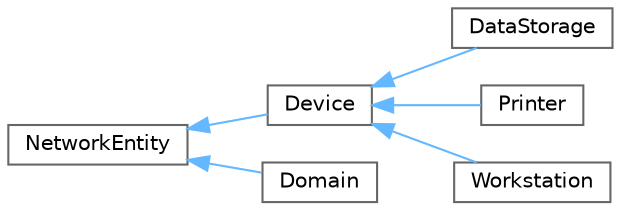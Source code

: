 digraph "Иерархия классов. Графический вид."
{
 // INTERACTIVE_SVG=YES
 // LATEX_PDF_SIZE
  bgcolor="transparent";
  edge [fontname=Helvetica,fontsize=10,labelfontname=Helvetica,labelfontsize=10];
  node [fontname=Helvetica,fontsize=10,shape=box,height=0.2,width=0.4];
  rankdir="LR";
  Node0 [id="Node000000",label="NetworkEntity",height=0.2,width=0.4,color="grey40", fillcolor="white", style="filled",URL="$class_network_entity.html",tooltip="Абстрактный базовый класс для всех сущностей корпоративной сети."];
  Node0 -> Node1 [id="edge1_Node000000_Node000001",dir="back",color="steelblue1",style="solid",tooltip=" "];
  Node1 [id="Node000001",label="Device",height=0.2,width=0.4,color="grey40", fillcolor="white", style="filled",URL="$class_device.html",tooltip="Абстрактный базовый класс для всех устройств корпоративной сети."];
  Node1 -> Node2 [id="edge2_Node000001_Node000002",dir="back",color="steelblue1",style="solid",tooltip=" "];
  Node2 [id="Node000002",label="DataStorage",height=0.2,width=0.4,color="grey40", fillcolor="white", style="filled",URL="$class_data_storage.html",tooltip="Класс, представляющий хранилище данных в корпоративной сети компании NetSphere."];
  Node1 -> Node3 [id="edge3_Node000001_Node000003",dir="back",color="steelblue1",style="solid",tooltip=" "];
  Node3 [id="Node000003",label="Printer",height=0.2,width=0.4,color="grey40", fillcolor="white", style="filled",URL="$class_printer.html",tooltip="Класс, представляющий сетевой принтер в корпоративной сети."];
  Node1 -> Node4 [id="edge4_Node000001_Node000004",dir="back",color="steelblue1",style="solid",tooltip=" "];
  Node4 [id="Node000004",label="Workstation",height=0.2,width=0.4,color="grey40", fillcolor="white", style="filled",URL="$class_workstation.html",tooltip="Класс, представляющий рабочую станцию пользователя в корпоративной сети."];
  Node0 -> Node5 [id="edge5_Node000000_Node000005",dir="back",color="steelblue1",style="solid",tooltip=" "];
  Node5 [id="Node000005",label="Domain",height=0.2,width=0.4,color="grey40", fillcolor="white", style="filled",URL="$class_domain.html",tooltip="Класс, представляющий домен в корпоративной сети."];
}
